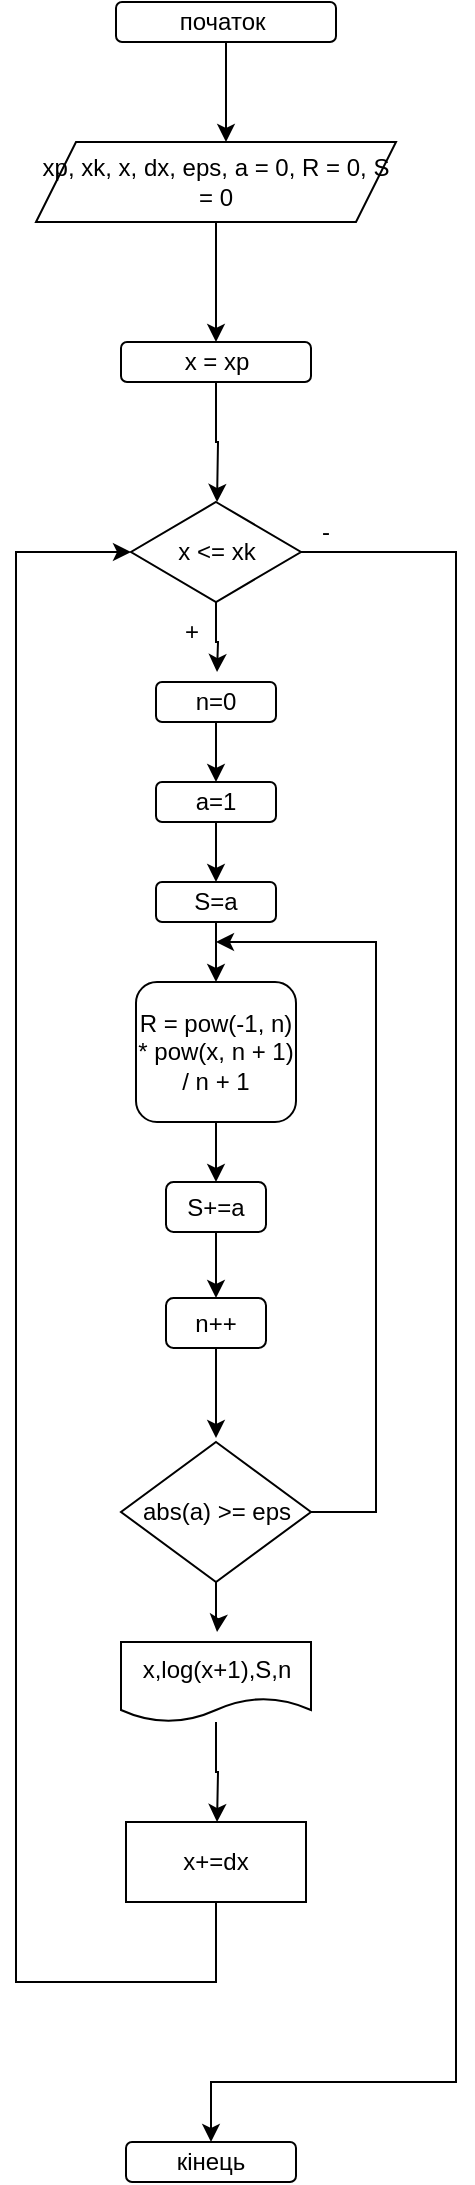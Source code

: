<mxfile version="20.5.3" type="github">
  <diagram id="H7k8zrbhE4MXns-AHye2" name="Страница 1">
    <mxGraphModel dx="1278" dy="539" grid="1" gridSize="10" guides="1" tooltips="1" connect="1" arrows="1" fold="1" page="1" pageScale="1" pageWidth="827" pageHeight="1169" math="0" shadow="0">
      <root>
        <mxCell id="0" />
        <mxCell id="1" parent="0" />
        <mxCell id="3K2kW1sCgZaSqWVBoDhb-3" style="edgeStyle=orthogonalEdgeStyle;rounded=0;orthogonalLoop=1;jettySize=auto;html=1;" parent="1" source="3K2kW1sCgZaSqWVBoDhb-1" edge="1">
          <mxGeometry relative="1" as="geometry">
            <mxPoint x="425" y="80" as="targetPoint" />
          </mxGeometry>
        </mxCell>
        <mxCell id="3K2kW1sCgZaSqWVBoDhb-1" value="початок&amp;nbsp;" style="rounded=1;whiteSpace=wrap;html=1;" parent="1" vertex="1">
          <mxGeometry x="370" y="10" width="110" height="20" as="geometry" />
        </mxCell>
        <mxCell id="3K2kW1sCgZaSqWVBoDhb-6" style="edgeStyle=orthogonalEdgeStyle;rounded=0;orthogonalLoop=1;jettySize=auto;html=1;" parent="1" source="3K2kW1sCgZaSqWVBoDhb-4" edge="1">
          <mxGeometry relative="1" as="geometry">
            <mxPoint x="420" y="180" as="targetPoint" />
          </mxGeometry>
        </mxCell>
        <mxCell id="3K2kW1sCgZaSqWVBoDhb-4" value="xp, xk, x, dx, eps, a = 0, R = 0, S = 0" style="shape=parallelogram;perimeter=parallelogramPerimeter;whiteSpace=wrap;html=1;fixedSize=1;" parent="1" vertex="1">
          <mxGeometry x="330" y="80" width="180" height="40" as="geometry" />
        </mxCell>
        <mxCell id="3K2kW1sCgZaSqWVBoDhb-9" style="edgeStyle=orthogonalEdgeStyle;rounded=0;orthogonalLoop=1;jettySize=auto;html=1;" parent="1" source="3K2kW1sCgZaSqWVBoDhb-7" edge="1">
          <mxGeometry relative="1" as="geometry">
            <mxPoint x="420.524" y="260" as="targetPoint" />
          </mxGeometry>
        </mxCell>
        <mxCell id="3K2kW1sCgZaSqWVBoDhb-7" value="x = xp" style="rounded=1;whiteSpace=wrap;html=1;" parent="1" vertex="1">
          <mxGeometry x="372.5" y="180" width="95" height="20" as="geometry" />
        </mxCell>
        <mxCell id="3K2kW1sCgZaSqWVBoDhb-18" style="edgeStyle=orthogonalEdgeStyle;rounded=0;orthogonalLoop=1;jettySize=auto;html=1;" parent="1" source="3K2kW1sCgZaSqWVBoDhb-10" edge="1">
          <mxGeometry relative="1" as="geometry">
            <mxPoint x="420.524" y="345.014" as="targetPoint" />
          </mxGeometry>
        </mxCell>
        <mxCell id="3K2kW1sCgZaSqWVBoDhb-50" style="edgeStyle=orthogonalEdgeStyle;rounded=0;orthogonalLoop=1;jettySize=auto;html=1;" parent="1" source="3K2kW1sCgZaSqWVBoDhb-10" target="3K2kW1sCgZaSqWVBoDhb-52" edge="1">
          <mxGeometry relative="1" as="geometry">
            <mxPoint x="440" y="1080" as="targetPoint" />
            <Array as="points">
              <mxPoint x="540" y="285" />
              <mxPoint x="540" y="1050" />
            </Array>
          </mxGeometry>
        </mxCell>
        <mxCell id="3K2kW1sCgZaSqWVBoDhb-10" value="x &amp;lt;= xk" style="rhombus;whiteSpace=wrap;html=1;" parent="1" vertex="1">
          <mxGeometry x="377.5" y="260" width="85" height="50" as="geometry" />
        </mxCell>
        <mxCell id="3K2kW1sCgZaSqWVBoDhb-13" value="+" style="text;html=1;strokeColor=none;fillColor=none;align=center;verticalAlign=middle;whiteSpace=wrap;rounded=0;" parent="1" vertex="1">
          <mxGeometry x="377.5" y="310" width="60" height="30" as="geometry" />
        </mxCell>
        <mxCell id="3K2kW1sCgZaSqWVBoDhb-21" style="edgeStyle=orthogonalEdgeStyle;rounded=0;orthogonalLoop=1;jettySize=auto;html=1;" parent="1" source="3K2kW1sCgZaSqWVBoDhb-19" target="3K2kW1sCgZaSqWVBoDhb-20" edge="1">
          <mxGeometry relative="1" as="geometry" />
        </mxCell>
        <mxCell id="3K2kW1sCgZaSqWVBoDhb-19" value="n=0" style="rounded=1;whiteSpace=wrap;html=1;" parent="1" vertex="1">
          <mxGeometry x="390" y="350" width="60" height="20" as="geometry" />
        </mxCell>
        <mxCell id="3K2kW1sCgZaSqWVBoDhb-23" style="edgeStyle=orthogonalEdgeStyle;rounded=0;orthogonalLoop=1;jettySize=auto;html=1;" parent="1" source="3K2kW1sCgZaSqWVBoDhb-20" target="3K2kW1sCgZaSqWVBoDhb-22" edge="1">
          <mxGeometry relative="1" as="geometry" />
        </mxCell>
        <mxCell id="3K2kW1sCgZaSqWVBoDhb-20" value="a=1" style="rounded=1;whiteSpace=wrap;html=1;" parent="1" vertex="1">
          <mxGeometry x="390" y="400" width="60" height="20" as="geometry" />
        </mxCell>
        <mxCell id="3K2kW1sCgZaSqWVBoDhb-25" style="edgeStyle=orthogonalEdgeStyle;rounded=0;orthogonalLoop=1;jettySize=auto;html=1;" parent="1" source="3K2kW1sCgZaSqWVBoDhb-22" target="3K2kW1sCgZaSqWVBoDhb-24" edge="1">
          <mxGeometry relative="1" as="geometry" />
        </mxCell>
        <mxCell id="3K2kW1sCgZaSqWVBoDhb-22" value="S=a" style="rounded=1;whiteSpace=wrap;html=1;" parent="1" vertex="1">
          <mxGeometry x="390" y="450" width="60" height="20" as="geometry" />
        </mxCell>
        <mxCell id="3K2kW1sCgZaSqWVBoDhb-29" style="edgeStyle=orthogonalEdgeStyle;rounded=0;orthogonalLoop=1;jettySize=auto;html=1;" parent="1" source="3K2kW1sCgZaSqWVBoDhb-24" target="3K2kW1sCgZaSqWVBoDhb-28" edge="1">
          <mxGeometry relative="1" as="geometry" />
        </mxCell>
        <mxCell id="3K2kW1sCgZaSqWVBoDhb-24" value="R = pow(-1, n) * pow(x, n + 1) / n + 1" style="rounded=1;whiteSpace=wrap;html=1;" parent="1" vertex="1">
          <mxGeometry x="380" y="500" width="80" height="70" as="geometry" />
        </mxCell>
        <mxCell id="3K2kW1sCgZaSqWVBoDhb-31" style="edgeStyle=orthogonalEdgeStyle;rounded=0;orthogonalLoop=1;jettySize=auto;html=1;" parent="1" source="3K2kW1sCgZaSqWVBoDhb-28" target="3K2kW1sCgZaSqWVBoDhb-30" edge="1">
          <mxGeometry relative="1" as="geometry" />
        </mxCell>
        <mxCell id="3K2kW1sCgZaSqWVBoDhb-28" value="S+=a" style="rounded=1;whiteSpace=wrap;html=1;" parent="1" vertex="1">
          <mxGeometry x="395" y="600" width="50" height="25" as="geometry" />
        </mxCell>
        <mxCell id="3K2kW1sCgZaSqWVBoDhb-33" style="edgeStyle=orthogonalEdgeStyle;rounded=0;orthogonalLoop=1;jettySize=auto;html=1;" parent="1" source="3K2kW1sCgZaSqWVBoDhb-30" edge="1">
          <mxGeometry relative="1" as="geometry">
            <mxPoint x="420" y="728" as="targetPoint" />
          </mxGeometry>
        </mxCell>
        <mxCell id="3K2kW1sCgZaSqWVBoDhb-30" value="n++" style="rounded=1;whiteSpace=wrap;html=1;" parent="1" vertex="1">
          <mxGeometry x="395" y="658" width="50" height="25" as="geometry" />
        </mxCell>
        <mxCell id="3K2kW1sCgZaSqWVBoDhb-38" style="edgeStyle=orthogonalEdgeStyle;rounded=0;orthogonalLoop=1;jettySize=auto;html=1;" parent="1" source="3K2kW1sCgZaSqWVBoDhb-34" edge="1">
          <mxGeometry relative="1" as="geometry">
            <mxPoint x="420.524" y="825.018" as="targetPoint" />
          </mxGeometry>
        </mxCell>
        <mxCell id="3K2kW1sCgZaSqWVBoDhb-44" style="edgeStyle=orthogonalEdgeStyle;rounded=0;orthogonalLoop=1;jettySize=auto;html=1;" parent="1" source="3K2kW1sCgZaSqWVBoDhb-34" edge="1">
          <mxGeometry relative="1" as="geometry">
            <mxPoint x="420" y="480" as="targetPoint" />
            <Array as="points">
              <mxPoint x="500" y="765" />
              <mxPoint x="500" y="480" />
            </Array>
          </mxGeometry>
        </mxCell>
        <mxCell id="3K2kW1sCgZaSqWVBoDhb-34" value="abs(a) &amp;gt;= eps" style="rhombus;whiteSpace=wrap;html=1;" parent="1" vertex="1">
          <mxGeometry x="372.5" y="730" width="95" height="70" as="geometry" />
        </mxCell>
        <mxCell id="3K2kW1sCgZaSqWVBoDhb-41" style="edgeStyle=orthogonalEdgeStyle;rounded=0;orthogonalLoop=1;jettySize=auto;html=1;" parent="1" source="3K2kW1sCgZaSqWVBoDhb-39" edge="1">
          <mxGeometry relative="1" as="geometry">
            <mxPoint x="420.524" y="920" as="targetPoint" />
          </mxGeometry>
        </mxCell>
        <mxCell id="3K2kW1sCgZaSqWVBoDhb-39" value="x,log(x+1),S,n" style="shape=document;whiteSpace=wrap;html=1;boundedLbl=1;" parent="1" vertex="1">
          <mxGeometry x="372.5" y="830" width="95" height="40" as="geometry" />
        </mxCell>
        <mxCell id="3K2kW1sCgZaSqWVBoDhb-48" style="edgeStyle=orthogonalEdgeStyle;rounded=0;orthogonalLoop=1;jettySize=auto;html=1;entryX=0;entryY=0.5;entryDx=0;entryDy=0;" parent="1" source="3K2kW1sCgZaSqWVBoDhb-42" target="3K2kW1sCgZaSqWVBoDhb-10" edge="1">
          <mxGeometry relative="1" as="geometry">
            <mxPoint x="320" y="950" as="targetPoint" />
            <Array as="points">
              <mxPoint x="420" y="1000" />
              <mxPoint x="320" y="1000" />
              <mxPoint x="320" y="285" />
            </Array>
          </mxGeometry>
        </mxCell>
        <mxCell id="3K2kW1sCgZaSqWVBoDhb-42" value="x+=dx" style="rounded=0;whiteSpace=wrap;html=1;" parent="1" vertex="1">
          <mxGeometry x="375" y="920" width="90" height="40" as="geometry" />
        </mxCell>
        <mxCell id="3K2kW1sCgZaSqWVBoDhb-51" value="-" style="text;html=1;strokeColor=none;fillColor=none;align=center;verticalAlign=middle;whiteSpace=wrap;rounded=0;" parent="1" vertex="1">
          <mxGeometry x="445" y="260" width="60" height="30" as="geometry" />
        </mxCell>
        <mxCell id="3K2kW1sCgZaSqWVBoDhb-52" value="кінець" style="rounded=1;whiteSpace=wrap;html=1;" parent="1" vertex="1">
          <mxGeometry x="375" y="1080" width="85" height="20" as="geometry" />
        </mxCell>
      </root>
    </mxGraphModel>
  </diagram>
</mxfile>
